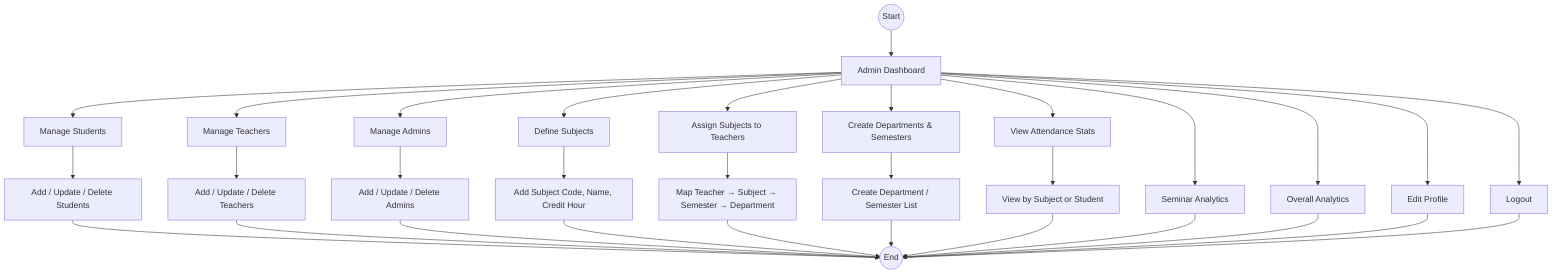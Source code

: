 flowchart TB
    Start((Start))
    End((End))
    
    Start --> A[Admin Dashboard]
    
    A --> B[Manage Students]
    B --> B1[Add / Update / Delete Students]
    B1 --> End

    A --> C[Manage Teachers]
    C --> C1[Add / Update / Delete Teachers]
    C1 --> End

    A --> D[Manage Admins]
    D --> D1[Add / Update / Delete Admins]
    D1 --> End

    A --> E[Define Subjects]
    E --> E1[Add Subject Code, Name, Credit Hour]
    E1 --> End

    A --> F[Assign Subjects to Teachers]
    F --> F1[Map Teacher → Subject → Semester → Department]
    F1 --> End

    A --> G[Create Departments & Semesters]
    G --> G1[Create Department / Semester List]
    G1 --> End

    A --> H[View Attendance Stats]
    H --> H1[View by Subject or Student]
    H1 --> End

    A --> I[Seminar Analytics]
    I --> End

    A --> J[Overall Analytics]
    J --> End

    A --> K[Edit Profile]
    K --> End

    A --> L[Logout]
    L --> End